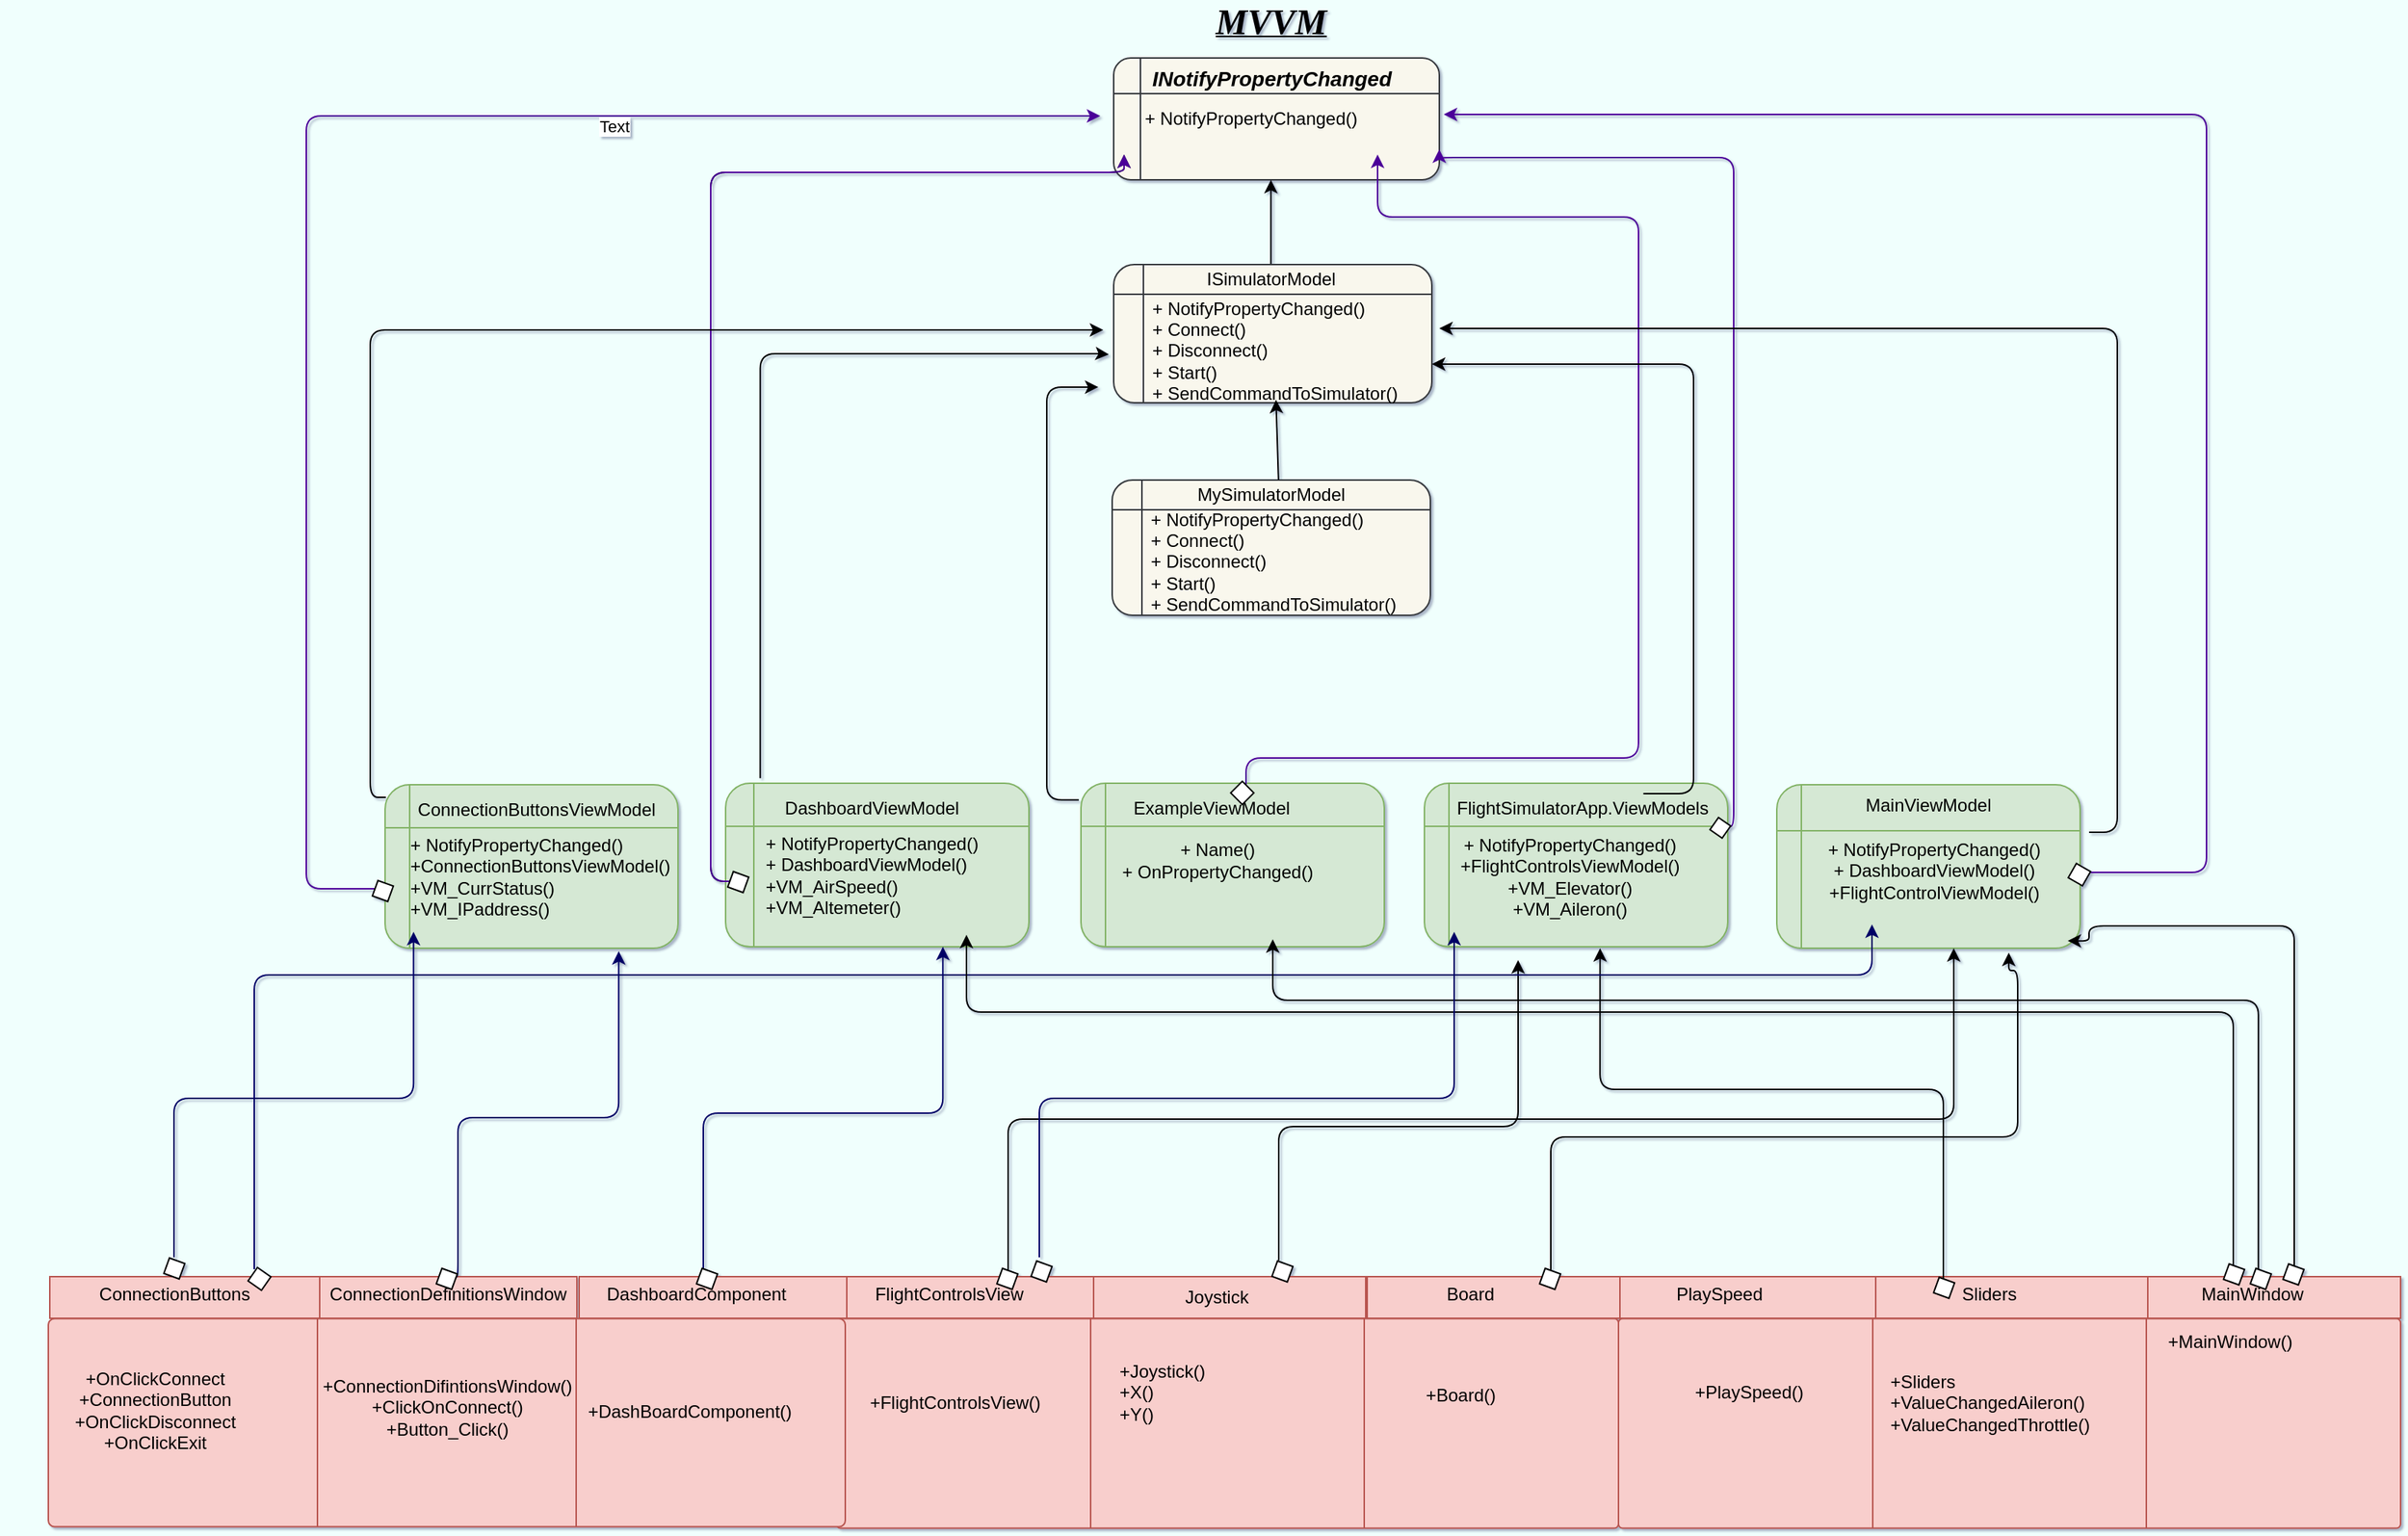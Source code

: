 <mxfile version="14.6.0" type="github"><diagram id="OzK7kCXKOXfntMJvkWZg" name="Page-1"><mxGraphModel dx="1955" dy="1008" grid="0" gridSize="10" guides="1" tooltips="1" connect="1" arrows="1" fold="1" page="1" pageScale="1" pageWidth="1654" pageHeight="1169" background="#F0FFFD" math="0" shadow="1"><root><mxCell id="0"/><mxCell id="1" parent="0"/><mxCell id="WmbeK4CtPqVoYz8nJGs1-4" value="" style="shape=internalStorage;whiteSpace=wrap;html=1;backgroundOutline=1;rounded=1;glass=0;dx=18;dy=24;arcSize=14;fillColor=#f9f7ed;strokeColor=#36393d;" parent="1" vertex="1"><mxGeometry x="775" y="42" width="219" height="82" as="geometry"/></mxCell><mxCell id="WmbeK4CtPqVoYz8nJGs1-5" value="&lt;font style=&quot;font-size: 14px&quot;&gt;&lt;b&gt;&lt;i&gt;INotifyPropertyChanged&lt;/i&gt;&lt;/b&gt;&lt;/font&gt;" style="text;html=1;strokeColor=none;fillColor=none;align=center;verticalAlign=middle;whiteSpace=wrap;rounded=0;glass=0;" parent="1" vertex="1"><mxGeometry x="812.5" y="42" width="137" height="27" as="geometry"/></mxCell><mxCell id="WmbeK4CtPqVoYz8nJGs1-6" value="+ NotifyPropertyChanged()" style="text;html=1;strokeColor=none;fillColor=none;align=center;verticalAlign=middle;whiteSpace=wrap;rounded=0;glass=0;" parent="1" vertex="1"><mxGeometry x="782" y="59" width="170.5" height="48" as="geometry"/></mxCell><mxCell id="WmbeK4CtPqVoYz8nJGs1-7" value="" style="endArrow=classic;html=1;" parent="1" edge="1"><mxGeometry width="50" height="50" relative="1" as="geometry"><mxPoint x="880.76" y="190" as="sourcePoint"/><mxPoint x="880.76" y="124" as="targetPoint"/></mxGeometry></mxCell><mxCell id="WmbeK4CtPqVoYz8nJGs1-8" value="" style="shape=internalStorage;whiteSpace=wrap;html=1;backgroundOutline=1;rounded=1;glass=0;fillColor=#f9f7ed;strokeColor=#36393d;" parent="1" vertex="1"><mxGeometry x="775" y="181" width="214" height="93" as="geometry"/></mxCell><mxCell id="WmbeK4CtPqVoYz8nJGs1-46" value="" style="shape=process;whiteSpace=wrap;html=1;backgroundOutline=1;rounded=1;glass=0;size=0.325;arcSize=2;fillColor=#f8cecc;strokeColor=#b85450;" parent="1" vertex="1"><mxGeometry x="588.5" y="890.25" width="526" height="141" as="geometry"/></mxCell><mxCell id="WmbeK4CtPqVoYz8nJGs1-48" value="" style="shape=process;whiteSpace=wrap;html=1;backgroundOutline=1;rounded=1;glass=0;size=0.337;arcSize=3;fillColor=#f8cecc;strokeColor=#b85450;" parent="1" vertex="1"><mxGeometry x="58.5" y="890.25" width="536" height="140" as="geometry"/></mxCell><mxCell id="WmbeK4CtPqVoYz8nJGs1-53" value="" style="shape=internalStorage;whiteSpace=wrap;html=1;backgroundOutline=1;rounded=1;glass=0;fillColor=#f9f7ed;strokeColor=#36393d;" parent="1" vertex="1"><mxGeometry x="774" y="326" width="214" height="91" as="geometry"/></mxCell><mxCell id="WmbeK4CtPqVoYz8nJGs1-54" value="" style="endArrow=classic;html=1;exitX=0.539;exitY=-0.005;exitDx=0;exitDy=0;exitPerimeter=0;" parent="1" edge="1" source="WmbeK4CtPqVoYz8nJGs1-67"><mxGeometry width="50" height="50" relative="1" as="geometry"><mxPoint x="884.16" y="338" as="sourcePoint"/><mxPoint x="884.16" y="272" as="targetPoint"/></mxGeometry></mxCell><mxCell id="WmbeK4CtPqVoYz8nJGs1-57" value="" style="rounded=0;whiteSpace=wrap;html=1;glass=0;fillColor=#f8cecc;strokeColor=#b85450;" parent="1" vertex="1"><mxGeometry x="415.5" y="862" width="180" height="28" as="geometry"/></mxCell><mxCell id="WmbeK4CtPqVoYz8nJGs1-58" value="" style="rounded=0;whiteSpace=wrap;html=1;glass=0;fillColor=#f8cecc;strokeColor=#b85450;" parent="1" vertex="1"><mxGeometry x="59.5" y="862" width="182" height="28" as="geometry"/></mxCell><mxCell id="WmbeK4CtPqVoYz8nJGs1-59" value="" style="rounded=0;whiteSpace=wrap;html=1;glass=0;fillColor=#f8cecc;strokeColor=#b85450;" parent="1" vertex="1"><mxGeometry x="241" y="862" width="173" height="28" as="geometry"/></mxCell><mxCell id="WmbeK4CtPqVoYz8nJGs1-60" value="" style="rounded=0;whiteSpace=wrap;html=1;glass=0;fillColor=#f8cecc;strokeColor=#b85450;" parent="1" vertex="1"><mxGeometry x="595.5" y="862" width="170" height="28" as="geometry"/></mxCell><mxCell id="WmbeK4CtPqVoYz8nJGs1-61" value="" style="rounded=0;whiteSpace=wrap;html=1;glass=0;fillColor=#f8cecc;strokeColor=#b85450;" parent="1" vertex="1"><mxGeometry x="761.5" y="862" width="183" height="28" as="geometry"/></mxCell><mxCell id="WmbeK4CtPqVoYz8nJGs1-62" value="" style="rounded=0;whiteSpace=wrap;html=1;glass=0;fillColor=#f8cecc;strokeColor=#b85450;" parent="1" vertex="1"><mxGeometry x="945.5" y="862" width="170" height="28" as="geometry"/></mxCell><mxCell id="WmbeK4CtPqVoYz8nJGs1-63" value="" style="shape=internalStorage;whiteSpace=wrap;html=1;backgroundOutline=1;rounded=1;glass=0;dx=6;dy=29;fillColor=#d5e8d4;strokeColor=#82b366;" parent="1" vertex="1"><mxGeometry x="285" y="531" width="197" height="110" as="geometry"/></mxCell><mxCell id="WmbeK4CtPqVoYz8nJGs1-64" value="" style="shape=internalStorage;whiteSpace=wrap;html=1;backgroundOutline=1;rounded=1;glass=0;dx=19;dy=29;fillColor=#d5e8d4;strokeColor=#82b366;" parent="1" vertex="1"><mxGeometry x="514" y="530" width="204" height="110" as="geometry"/></mxCell><mxCell id="WmbeK4CtPqVoYz8nJGs1-66" value="ISimulatorModel" style="text;html=1;strokeColor=none;fillColor=none;align=center;verticalAlign=middle;whiteSpace=wrap;rounded=0;glass=0;" parent="1" vertex="1"><mxGeometry x="798" y="181" width="166" height="20" as="geometry"/></mxCell><mxCell id="WmbeK4CtPqVoYz8nJGs1-67" value="MySimulatorModel" style="text;html=1;strokeColor=none;fillColor=none;align=center;verticalAlign=middle;whiteSpace=wrap;rounded=0;glass=0;" parent="1" vertex="1"><mxGeometry x="811.5" y="326" width="138" height="20" as="geometry"/></mxCell><mxCell id="WmbeK4CtPqVoYz8nJGs1-69" value="&lt;span style=&quot;text-align: center&quot;&gt;+ NotifyPropertyChanged()&lt;/span&gt;&lt;br&gt;+ Connect()&amp;nbsp;&lt;br&gt;+ Disconnect()&lt;br&gt;+ Start()&lt;br&gt;+ SendCommandToSimulator()" style="text;html=1;strokeColor=none;fillColor=none;align=left;verticalAlign=middle;whiteSpace=wrap;rounded=0;glass=0;" parent="1" vertex="1"><mxGeometry x="799" y="195" width="190" height="88.5" as="geometry"/></mxCell><mxCell id="WmbeK4CtPqVoYz8nJGs1-71" value="&lt;span style=&quot;text-align: center&quot;&gt;+ NotifyPropertyChanged()&lt;/span&gt;&lt;br&gt;+ Connect()&lt;br&gt;+ Disconnect()&lt;br&gt;+ Start()&lt;br&gt;+ SendCommandToSimulator()" style="text;html=1;strokeColor=none;fillColor=none;align=left;verticalAlign=middle;whiteSpace=wrap;rounded=0;glass=0;" parent="1" vertex="1"><mxGeometry x="798" y="335" width="206" height="91.5" as="geometry"/></mxCell><mxCell id="WmbeK4CtPqVoYz8nJGs1-72" value="" style="shape=internalStorage;whiteSpace=wrap;html=1;backgroundOutline=1;rounded=1;glass=0;dx=16;dy=29;fillColor=#d5e8d4;strokeColor=#82b366;" parent="1" vertex="1"><mxGeometry x="753" y="530" width="204" height="110" as="geometry"/></mxCell><mxCell id="WmbeK4CtPqVoYz8nJGs1-73" value="" style="shape=internalStorage;whiteSpace=wrap;html=1;backgroundOutline=1;rounded=1;glass=0;dx=9;dy=29;fillColor=#d5e8d4;strokeColor=#82b366;" parent="1" vertex="1"><mxGeometry x="984" y="530" width="204" height="110" as="geometry"/></mxCell><mxCell id="WmbeK4CtPqVoYz8nJGs1-74" value="" style="shape=internalStorage;whiteSpace=wrap;html=1;backgroundOutline=1;rounded=1;glass=0;dx=10;dy=31;fillColor=#d5e8d4;strokeColor=#82b366;" parent="1" vertex="1"><mxGeometry x="1221" y="531" width="204" height="110" as="geometry"/></mxCell><mxCell id="WmbeK4CtPqVoYz8nJGs1-75" value="ConnectionButtonsViewModel" style="text;html=1;strokeColor=none;fillColor=none;align=center;verticalAlign=middle;whiteSpace=wrap;rounded=0;glass=0;" parent="1" vertex="1"><mxGeometry x="275" y="538" width="224" height="20" as="geometry"/></mxCell><mxCell id="WmbeK4CtPqVoYz8nJGs1-76" value="DashboardViewModel" style="text;html=1;strokeColor=none;fillColor=none;align=center;verticalAlign=middle;whiteSpace=wrap;rounded=0;glass=0;" parent="1" vertex="1"><mxGeometry x="521" y="537" width="183" height="20" as="geometry"/></mxCell><mxCell id="WmbeK4CtPqVoYz8nJGs1-77" value="ExampleViewModel" style="text;html=1;strokeColor=none;fillColor=none;align=center;verticalAlign=middle;whiteSpace=wrap;rounded=0;glass=0;" parent="1" vertex="1"><mxGeometry x="757" y="537" width="168" height="20" as="geometry"/></mxCell><mxCell id="WmbeK4CtPqVoYz8nJGs1-78" value="FlightSimulatorApp.ViewModels" style="text;html=1;strokeColor=none;fillColor=none;align=center;verticalAlign=middle;whiteSpace=wrap;rounded=0;glass=0;" parent="1" vertex="1"><mxGeometry x="1009" y="537" width="163" height="20" as="geometry"/></mxCell><mxCell id="WmbeK4CtPqVoYz8nJGs1-79" value="MainViewModel" style="text;html=1;strokeColor=none;fillColor=none;align=center;verticalAlign=middle;whiteSpace=wrap;rounded=0;glass=0;" parent="1" vertex="1"><mxGeometry x="1260" y="535" width="126" height="20" as="geometry"/></mxCell><mxCell id="WmbeK4CtPqVoYz8nJGs1-80" value="+ NotifyPropertyChanged()&lt;br&gt;+ConnectionButtonsViewModel()&lt;br&gt;+VM_CurrStatus()&lt;br&gt;+VM_IPaddress()" style="text;html=1;strokeColor=none;fillColor=none;align=left;verticalAlign=middle;whiteSpace=wrap;rounded=0;glass=0;" parent="1" vertex="1"><mxGeometry x="300" y="553" width="179" height="80" as="geometry"/></mxCell><mxCell id="WmbeK4CtPqVoYz8nJGs1-81" value="&lt;span&gt;+ NotifyPropertyChanged()&lt;br&gt;&lt;/span&gt;+ DashboardViewModel()&lt;br&gt;&lt;span&gt;+VM_AirSpeed()&lt;br&gt;&lt;div&gt;&lt;span&gt;+VM_Altemeter()&lt;/span&gt;&lt;/div&gt;&lt;/span&gt;" style="text;html=1;strokeColor=none;fillColor=none;align=left;verticalAlign=middle;whiteSpace=wrap;rounded=0;glass=0;" parent="1" vertex="1"><mxGeometry x="538.5" y="553" width="155" height="77" as="geometry"/></mxCell><mxCell id="WmbeK4CtPqVoYz8nJGs1-82" value="+ Name()&lt;br&gt;+ OnPropertyChanged()" style="text;html=1;strokeColor=none;fillColor=none;align=center;verticalAlign=middle;whiteSpace=wrap;rounded=0;glass=0;" parent="1" vertex="1"><mxGeometry x="757" y="547" width="176" height="70" as="geometry"/></mxCell><mxCell id="WmbeK4CtPqVoYz8nJGs1-83" value="&lt;span style=&quot;text-align: left&quot;&gt;+ NotifyPropertyChanged()&lt;br&gt;&lt;/span&gt;+FlightControlsViewModel()&lt;br&gt;+VM_Elevator()&lt;br&gt;+VM_Aileron()" style="text;html=1;strokeColor=none;fillColor=none;align=center;verticalAlign=middle;whiteSpace=wrap;rounded=0;glass=0;" parent="1" vertex="1"><mxGeometry x="984" y="559" width="196" height="68" as="geometry"/></mxCell><mxCell id="WmbeK4CtPqVoYz8nJGs1-84" value="&lt;span style=&quot;text-align: left&quot;&gt;+ NotifyPropertyChanged()&lt;br&gt;+ DashboardViewModel()&lt;br&gt;+FlightControlViewModel()&lt;br&gt;&lt;/span&gt;" style="text;html=1;strokeColor=none;fillColor=none;align=center;verticalAlign=middle;whiteSpace=wrap;rounded=0;glass=0;" parent="1" vertex="1"><mxGeometry x="1243" y="553" width="168" height="72" as="geometry"/></mxCell><mxCell id="RUk002K17qzkggGKawHd-14" value="" style="shape=process;whiteSpace=wrap;html=1;backgroundOutline=1;rounded=1;glass=0;size=0.325;arcSize=2;fillColor=#f8cecc;strokeColor=#b85450;" vertex="1" parent="1"><mxGeometry x="1114.5" y="890.25" width="526" height="141" as="geometry"/></mxCell><mxCell id="RUk002K17qzkggGKawHd-15" value="" style="rounded=0;whiteSpace=wrap;html=1;glass=0;fillColor=#f8cecc;strokeColor=#b85450;" vertex="1" parent="1"><mxGeometry x="1115.5" y="862" width="172" height="28" as="geometry"/></mxCell><mxCell id="RUk002K17qzkggGKawHd-16" value="" style="rounded=0;whiteSpace=wrap;html=1;glass=0;fillColor=#f8cecc;strokeColor=#b85450;" vertex="1" parent="1"><mxGeometry x="1287.5" y="862" width="183" height="28" as="geometry"/></mxCell><mxCell id="RUk002K17qzkggGKawHd-17" value="" style="rounded=0;whiteSpace=wrap;html=1;glass=0;fillColor=#f8cecc;strokeColor=#b85450;" vertex="1" parent="1"><mxGeometry x="1470.5" y="862" width="170" height="28" as="geometry"/></mxCell><mxCell id="RUk002K17qzkggGKawHd-18" value="ConnectionButtons" style="text;html=1;strokeColor=none;fillColor=none;align=center;verticalAlign=middle;whiteSpace=wrap;rounded=0;" vertex="1" parent="1"><mxGeometry x="67" y="864" width="152.5" height="20" as="geometry"/></mxCell><mxCell id="RUk002K17qzkggGKawHd-19" value="ConnectionDefinitionsWindow" style="text;html=1;strokeColor=none;fillColor=none;align=center;verticalAlign=middle;whiteSpace=wrap;rounded=0;" vertex="1" parent="1"><mxGeometry x="235" y="864" width="185" height="20" as="geometry"/></mxCell><mxCell id="RUk002K17qzkggGKawHd-20" value="DashboardComponent" style="text;html=1;strokeColor=none;fillColor=none;align=center;verticalAlign=middle;whiteSpace=wrap;rounded=0;" vertex="1" parent="1"><mxGeometry x="406.75" y="864" width="175" height="20" as="geometry"/></mxCell><mxCell id="RUk002K17qzkggGKawHd-21" value="FlightControlsView" style="text;html=1;strokeColor=none;fillColor=none;align=center;verticalAlign=middle;whiteSpace=wrap;rounded=0;" vertex="1" parent="1"><mxGeometry x="588.25" y="864" width="153" height="20" as="geometry"/></mxCell><mxCell id="RUk002K17qzkggGKawHd-22" value="Joystick" style="text;html=1;strokeColor=none;fillColor=none;align=center;verticalAlign=middle;whiteSpace=wrap;rounded=0;" vertex="1" parent="1"><mxGeometry x="761.25" y="866" width="167" height="20" as="geometry"/></mxCell><mxCell id="RUk002K17qzkggGKawHd-23" value="Board" style="text;html=1;strokeColor=none;fillColor=none;align=center;verticalAlign=middle;whiteSpace=wrap;rounded=0;" vertex="1" parent="1"><mxGeometry x="944.75" y="864" width="140" height="20" as="geometry"/></mxCell><mxCell id="RUk002K17qzkggGKawHd-24" value="PlaySpeed" style="text;html=1;strokeColor=none;fillColor=none;align=center;verticalAlign=middle;whiteSpace=wrap;rounded=0;" vertex="1" parent="1"><mxGeometry x="1138.25" y="864" width="89" height="20" as="geometry"/></mxCell><mxCell id="RUk002K17qzkggGKawHd-25" value="Sliders" style="text;html=1;strokeColor=none;fillColor=none;align=center;verticalAlign=middle;whiteSpace=wrap;rounded=0;" vertex="1" parent="1"><mxGeometry x="1322.25" y="864" width="84" height="20" as="geometry"/></mxCell><mxCell id="RUk002K17qzkggGKawHd-26" value="MainWindow" style="text;html=1;strokeColor=none;fillColor=none;align=center;verticalAlign=middle;whiteSpace=wrap;rounded=0;" vertex="1" parent="1"><mxGeometry x="1486.25" y="864" width="110" height="20" as="geometry"/></mxCell><mxCell id="RUk002K17qzkggGKawHd-27" value="+OnClickConnect&lt;br&gt;+ConnectionButton&lt;br&gt;+OnClickDisconnect&lt;br&gt;+OnClickExit" style="text;html=1;strokeColor=none;fillColor=none;align=center;verticalAlign=middle;whiteSpace=wrap;rounded=0;" vertex="1" parent="1"><mxGeometry x="26" y="926.25" width="209" height="52" as="geometry"/></mxCell><mxCell id="RUk002K17qzkggGKawHd-28" value="+ConnectionDifintionsWindow()&lt;br&gt;+ClickOnConnect()&lt;br&gt;+Button_Click()&lt;br&gt;" style="text;html=1;strokeColor=none;fillColor=none;align=center;verticalAlign=middle;whiteSpace=wrap;rounded=0;" vertex="1" parent="1"><mxGeometry x="229.5" y="926.25" width="194" height="47.5" as="geometry"/></mxCell><mxCell id="RUk002K17qzkggGKawHd-29" value="+DashBoardComponent()" style="text;html=1;strokeColor=none;fillColor=none;align=center;verticalAlign=middle;whiteSpace=wrap;rounded=0;" vertex="1" parent="1"><mxGeometry x="381.5" y="926.25" width="216" height="53" as="geometry"/></mxCell><mxCell id="RUk002K17qzkggGKawHd-30" value="+FlightControlsView()&lt;br&gt;" style="text;html=1;strokeColor=none;fillColor=none;align=center;verticalAlign=middle;whiteSpace=wrap;rounded=0;" vertex="1" parent="1"><mxGeometry x="571.5" y="912.5" width="193" height="69" as="geometry"/></mxCell><mxCell id="RUk002K17qzkggGKawHd-31" value="+Joystick()&lt;br&gt;+X()&lt;br&gt;+Y()" style="text;html=1;strokeColor=none;fillColor=none;align=left;verticalAlign=middle;whiteSpace=wrap;rounded=0;" vertex="1" parent="1"><mxGeometry x="776.75" y="908.75" width="181" height="63" as="geometry"/></mxCell><mxCell id="RUk002K17qzkggGKawHd-32" value="+Board()" style="text;html=1;strokeColor=none;fillColor=none;align=center;verticalAlign=middle;whiteSpace=wrap;rounded=0;" vertex="1" parent="1"><mxGeometry x="917.5" y="921.25" width="181" height="41.5" as="geometry"/></mxCell><mxCell id="RUk002K17qzkggGKawHd-33" value="+PlaySpeed()" style="text;html=1;strokeColor=none;fillColor=none;align=center;verticalAlign=middle;whiteSpace=wrap;rounded=0;" vertex="1" parent="1"><mxGeometry x="1117.5" y="930.25" width="169" height="20" as="geometry"/></mxCell><mxCell id="RUk002K17qzkggGKawHd-34" value="&lt;div style=&quot;text-align: left&quot;&gt;&lt;span&gt;+Sliders&lt;/span&gt;&lt;/div&gt;&lt;div style=&quot;text-align: left&quot;&gt;&lt;span&gt;+ValueChangedAileron()&lt;/span&gt;&lt;/div&gt;&lt;div style=&quot;text-align: left&quot;&gt;&lt;span&gt;+ValueChangedThrottle()&lt;/span&gt;&lt;/div&gt;" style="text;html=1;strokeColor=none;fillColor=none;align=center;verticalAlign=middle;whiteSpace=wrap;rounded=0;" vertex="1" parent="1"><mxGeometry x="1289.5" y="889" width="149" height="116" as="geometry"/></mxCell><mxCell id="RUk002K17qzkggGKawHd-35" value="+MainWindow()" style="text;html=1;strokeColor=none;fillColor=none;align=center;verticalAlign=middle;whiteSpace=wrap;rounded=0;" vertex="1" parent="1"><mxGeometry x="1470.25" y="896" width="112" height="20" as="geometry"/></mxCell><mxCell id="RUk002K17qzkggGKawHd-36" value="&lt;b&gt;&lt;i&gt;&lt;u&gt;&lt;font style=&quot;font-size: 24px&quot; face=&quot;Garamond&quot;&gt;MVVM&lt;/font&gt;&lt;/u&gt;&lt;/i&gt;&lt;/b&gt;" style="text;html=1;strokeColor=none;fillColor=none;align=center;verticalAlign=middle;whiteSpace=wrap;rounded=0;" vertex="1" parent="1"><mxGeometry x="787.5" y="8" width="186" height="20" as="geometry"/></mxCell><mxCell id="RUk002K17qzkggGKawHd-42" value="" style="edgeStyle=segmentEdgeStyle;endArrow=classic;html=1;strokeColor=#4C0099;" edge="1" parent="1"><mxGeometry width="50" height="50" relative="1" as="geometry"><mxPoint x="284" y="601" as="sourcePoint"/><mxPoint x="766" y="81" as="targetPoint"/><Array as="points"><mxPoint x="232" y="601"/><mxPoint x="232" y="81"/></Array></mxGeometry></mxCell><mxCell id="RUk002K17qzkggGKawHd-75" value="Text" style="edgeLabel;html=1;align=center;verticalAlign=middle;resizable=0;points=[];" vertex="1" connectable="0" parent="RUk002K17qzkggGKawHd-42"><mxGeometry x="0.407" y="-7" relative="1" as="geometry"><mxPoint x="1" as="offset"/></mxGeometry></mxCell><mxCell id="RUk002K17qzkggGKawHd-44" value="" style="edgeStyle=segmentEdgeStyle;endArrow=classic;html=1;entryX=0;entryY=1;entryDx=0;entryDy=0;" edge="1" parent="1" target="WmbeK4CtPqVoYz8nJGs1-6"><mxGeometry width="50" height="50" relative="1" as="geometry"><mxPoint x="522" y="596" as="sourcePoint"/><mxPoint x="723" y="119" as="targetPoint"/><Array as="points"><mxPoint x="504" y="596"/><mxPoint x="504" y="119"/><mxPoint x="782" y="119"/></Array></mxGeometry></mxCell><mxCell id="RUk002K17qzkggGKawHd-47" value="" style="edgeStyle=segmentEdgeStyle;endArrow=classic;html=1;entryX=0;entryY=1;entryDx=0;entryDy=0;strokeColor=#4C0099;" edge="1" parent="1" target="WmbeK4CtPqVoYz8nJGs1-6"><mxGeometry width="50" height="50" relative="1" as="geometry"><mxPoint x="522" y="596" as="sourcePoint"/><mxPoint x="782" y="107.0" as="targetPoint"/><Array as="points"><mxPoint x="504" y="596"/><mxPoint x="504" y="119"/><mxPoint x="782" y="119"/></Array></mxGeometry></mxCell><mxCell id="RUk002K17qzkggGKawHd-49" value="" style="edgeStyle=segmentEdgeStyle;endArrow=classic;html=1;strokeColor=#4C0099;" edge="1" parent="1"><mxGeometry width="50" height="50" relative="1" as="geometry"><mxPoint x="1430" y="590" as="sourcePoint"/><mxPoint x="997" y="80" as="targetPoint"/><Array as="points"><mxPoint x="1510" y="590"/><mxPoint x="1510" y="80"/></Array></mxGeometry></mxCell><mxCell id="RUk002K17qzkggGKawHd-50" value="" style="edgeStyle=segmentEdgeStyle;endArrow=classic;html=1;entryX=1;entryY=0.75;entryDx=0;entryDy=0;strokeColor=#4C0099;" edge="1" parent="1" source="WmbeK4CtPqVoYz8nJGs1-73" target="WmbeK4CtPqVoYz8nJGs1-4"><mxGeometry width="50" height="50" relative="1" as="geometry"><mxPoint x="1229" y="477" as="sourcePoint"/><mxPoint x="961" y="285" as="targetPoint"/><Array as="points"><mxPoint x="1192" y="559"/><mxPoint x="1192" y="109"/><mxPoint x="994" y="109"/></Array></mxGeometry></mxCell><mxCell id="RUk002K17qzkggGKawHd-51" value="" style="edgeStyle=segmentEdgeStyle;endArrow=classic;html=1;entryX=1;entryY=1;entryDx=0;entryDy=0;strokeColor=#4C0099;" edge="1" parent="1" target="WmbeK4CtPqVoYz8nJGs1-6"><mxGeometry width="50" height="50" relative="1" as="geometry"><mxPoint x="864" y="535" as="sourcePoint"/><mxPoint x="914" y="485" as="targetPoint"/><Array as="points"><mxPoint x="864" y="513"/><mxPoint x="1128" y="513"/><mxPoint x="1128" y="149"/><mxPoint x="953" y="149"/></Array></mxGeometry></mxCell><mxCell id="RUk002K17qzkggGKawHd-52" value="" style="edgeStyle=segmentEdgeStyle;endArrow=classic;html=1;exitX=0.047;exitY=0.077;exitDx=0;exitDy=0;exitPerimeter=0;" edge="1" parent="1" source="WmbeK4CtPqVoYz8nJGs1-75"><mxGeometry width="50" height="50" relative="1" as="geometry"><mxPoint x="861" y="470" as="sourcePoint"/><mxPoint x="768" y="225" as="targetPoint"/><Array as="points"><mxPoint x="275" y="539"/><mxPoint x="275" y="225"/></Array></mxGeometry></mxCell><mxCell id="RUk002K17qzkggGKawHd-53" value="" style="edgeStyle=segmentEdgeStyle;endArrow=classic;html=1;exitX=0.089;exitY=-0.517;exitDx=0;exitDy=0;exitPerimeter=0;entryX=-0.015;entryY=0.651;entryDx=0;entryDy=0;entryPerimeter=0;" edge="1" parent="1" source="WmbeK4CtPqVoYz8nJGs1-76" target="WmbeK4CtPqVoYz8nJGs1-8"><mxGeometry width="50" height="50" relative="1" as="geometry"><mxPoint x="536.5" y="454" as="sourcePoint"/><mxPoint x="765" y="256" as="targetPoint"/><Array as="points"><mxPoint x="537" y="241"/><mxPoint x="765" y="241"/></Array></mxGeometry></mxCell><mxCell id="RUk002K17qzkggGKawHd-54" value="" style="edgeStyle=segmentEdgeStyle;endArrow=classic;html=1;" edge="1" parent="1"><mxGeometry width="50" height="50" relative="1" as="geometry"><mxPoint x="1431" y="563" as="sourcePoint"/><mxPoint x="994" y="224" as="targetPoint"/><Array as="points"><mxPoint x="1450" y="563"/><mxPoint x="1450" y="224"/><mxPoint x="1006" y="224"/></Array></mxGeometry></mxCell><mxCell id="RUk002K17qzkggGKawHd-55" value="" style="edgeStyle=segmentEdgeStyle;endArrow=classic;html=1;exitX=0.75;exitY=0;exitDx=0;exitDy=0;" edge="1" parent="1" source="WmbeK4CtPqVoYz8nJGs1-78"><mxGeometry width="50" height="50" relative="1" as="geometry"><mxPoint x="1249" y="371" as="sourcePoint"/><mxPoint x="989" y="248" as="targetPoint"/><Array as="points"><mxPoint x="1165" y="537"/><mxPoint x="1165" y="248"/></Array></mxGeometry></mxCell><mxCell id="RUk002K17qzkggGKawHd-56" value="" style="edgeStyle=segmentEdgeStyle;endArrow=classic;html=1;entryX=-0.048;entryY=0.887;entryDx=0;entryDy=0;entryPerimeter=0;exitX=-0.007;exitY=0.102;exitDx=0;exitDy=0;exitPerimeter=0;" edge="1" parent="1" source="WmbeK4CtPqVoYz8nJGs1-72" target="WmbeK4CtPqVoYz8nJGs1-8"><mxGeometry width="50" height="50" relative="1" as="geometry"><mxPoint x="774" y="524" as="sourcePoint"/><mxPoint x="731" y="263" as="targetPoint"/><Array as="points"><mxPoint x="730" y="541"/><mxPoint x="730" y="264"/></Array></mxGeometry></mxCell><mxCell id="RUk002K17qzkggGKawHd-57" value="" style="whiteSpace=wrap;html=1;aspect=fixed;rotation=20;" vertex="1" parent="1"><mxGeometry x="278" y="597" width="11" height="11" as="geometry"/></mxCell><mxCell id="RUk002K17qzkggGKawHd-58" value="" style="whiteSpace=wrap;html=1;aspect=fixed;rotation=20;" vertex="1" parent="1"><mxGeometry x="517" y="591" width="11" height="11" as="geometry"/></mxCell><mxCell id="RUk002K17qzkggGKawHd-64" value="" style="whiteSpace=wrap;html=1;aspect=fixed;rotation=45;" vertex="1" parent="1"><mxGeometry x="856" y="531" width="11" height="11" as="geometry"/></mxCell><mxCell id="RUk002K17qzkggGKawHd-65" value="" style="whiteSpace=wrap;html=1;aspect=fixed;rotation=35;" vertex="1" parent="1"><mxGeometry x="1178" y="555" width="10" height="10" as="geometry"/></mxCell><mxCell id="RUk002K17qzkggGKawHd-66" value="" style="whiteSpace=wrap;html=1;aspect=fixed;rotation=30;" vertex="1" parent="1"><mxGeometry x="1419" y="586" width="11" height="11" as="geometry"/></mxCell><mxCell id="RUk002K17qzkggGKawHd-73" value="" style="edgeStyle=segmentEdgeStyle;endArrow=classic;html=1;entryX=0.959;entryY=0.955;entryDx=0;entryDy=0;entryPerimeter=0;" edge="1" parent="1" target="WmbeK4CtPqVoYz8nJGs1-74"><mxGeometry width="50" height="50" relative="1" as="geometry"><mxPoint x="1569" y="856" as="sourcePoint"/><mxPoint x="1434" y="626" as="targetPoint"/><Array as="points"><mxPoint x="1569" y="626"/><mxPoint x="1431" y="626"/><mxPoint x="1431" y="636"/></Array></mxGeometry></mxCell><mxCell id="RUk002K17qzkggGKawHd-74" value="" style="edgeStyle=segmentEdgeStyle;endArrow=classic;html=1;exitX=0.75;exitY=0;exitDx=0;exitDy=0;entryX=0.573;entryY=1;entryDx=0;entryDy=0;entryPerimeter=0;" edge="1" parent="1"><mxGeometry width="50" height="50" relative="1" as="geometry"><mxPoint x="1333" y="864" as="sourcePoint"/><mxPoint x="1102.142" y="641" as="targetPoint"/><Array as="points"><mxPoint x="1333.25" y="736"/><mxPoint x="1102.25" y="736"/></Array></mxGeometry></mxCell><mxCell id="RUk002K17qzkggGKawHd-76" value="" style="edgeStyle=segmentEdgeStyle;endArrow=classic;html=1;" edge="1" parent="1"><mxGeometry width="50" height="50" relative="1" as="geometry"><mxPoint x="886" y="851" as="sourcePoint"/><mxPoint x="1047" y="649" as="targetPoint"/><Array as="points"><mxPoint x="886" y="761"/><mxPoint x="1047" y="761"/><mxPoint x="1047" y="666"/></Array></mxGeometry></mxCell><mxCell id="RUk002K17qzkggGKawHd-77" value="" style="edgeStyle=segmentEdgeStyle;endArrow=classic;html=1;strokeColor=#000066;" edge="1" parent="1"><mxGeometry width="50" height="50" relative="1" as="geometry"><mxPoint x="143" y="849" as="sourcePoint"/><mxPoint x="304.14" y="630" as="targetPoint"/><Array as="points"><mxPoint x="143.14" y="742"/><mxPoint x="304.14" y="742"/><mxPoint x="304.14" y="647"/></Array></mxGeometry></mxCell><mxCell id="RUk002K17qzkggGKawHd-78" value="" style="whiteSpace=wrap;html=1;aspect=fixed;rotation=20;" vertex="1" parent="1"><mxGeometry x="137.749" y="850.999" width="11" height="11" as="geometry"/></mxCell><mxCell id="RUk002K17qzkggGKawHd-81" value="" style="edgeStyle=segmentEdgeStyle;endArrow=classic;html=1;strokeColor=#000066;" edge="1" parent="1"><mxGeometry width="50" height="50" relative="1" as="geometry"><mxPoint x="499" y="859" as="sourcePoint"/><mxPoint x="660.14" y="640" as="targetPoint"/><Array as="points"><mxPoint x="499.14" y="752"/><mxPoint x="660.14" y="752"/><mxPoint x="660.14" y="657"/></Array></mxGeometry></mxCell><mxCell id="RUk002K17qzkggGKawHd-82" value="" style="whiteSpace=wrap;html=1;aspect=fixed;rotation=20;" vertex="1" parent="1"><mxGeometry x="495.999" y="857.999" width="11" height="11" as="geometry"/></mxCell><mxCell id="RUk002K17qzkggGKawHd-83" value="" style="edgeStyle=segmentEdgeStyle;endArrow=classic;html=1;strokeColor=#000066;entryX=0.25;entryY=1;entryDx=0;entryDy=0;" edge="1" parent="1" target="WmbeK4CtPqVoYz8nJGs1-84"><mxGeometry width="50" height="50" relative="1" as="geometry"><mxPoint x="197" y="857" as="sourcePoint"/><mxPoint x="1271" y="647" as="targetPoint"/><Array as="points"><mxPoint x="197" y="659"/><mxPoint x="1285" y="659"/></Array></mxGeometry></mxCell><mxCell id="RUk002K17qzkggGKawHd-84" value="" style="whiteSpace=wrap;html=1;aspect=fixed;rotation=35;" vertex="1" parent="1"><mxGeometry x="194.999" y="857.999" width="11" height="11" as="geometry"/></mxCell><mxCell id="RUk002K17qzkggGKawHd-86" value="" style="edgeStyle=segmentEdgeStyle;endArrow=classic;html=1;exitX=0.75;exitY=0;exitDx=0;exitDy=0;" edge="1" parent="1"><mxGeometry width="50" height="50" relative="1" as="geometry"><mxPoint x="1544.86" y="858" as="sourcePoint"/><mxPoint x="882" y="635" as="targetPoint"/><Array as="points"><mxPoint x="1545" y="676"/><mxPoint x="882" y="676"/></Array></mxGeometry></mxCell><mxCell id="RUk002K17qzkggGKawHd-87" value="" style="edgeStyle=segmentEdgeStyle;endArrow=classic;html=1;" edge="1" parent="1"><mxGeometry width="50" height="50" relative="1" as="geometry"><mxPoint x="1528" y="854" as="sourcePoint"/><mxPoint x="676" y="632" as="targetPoint"/><Array as="points"><mxPoint x="1528" y="684"/><mxPoint x="676" y="684"/><mxPoint x="676" y="643"/></Array></mxGeometry></mxCell><mxCell id="RUk002K17qzkggGKawHd-88" value="" style="whiteSpace=wrap;html=1;aspect=fixed;rotation=20;" vertex="1" parent="1"><mxGeometry x="1540.999" y="857.999" width="11" height="11" as="geometry"/></mxCell><mxCell id="RUk002K17qzkggGKawHd-89" value="" style="whiteSpace=wrap;html=1;aspect=fixed;rotation=20;" vertex="1" parent="1"><mxGeometry x="1522.999" y="854.999" width="11" height="11" as="geometry"/></mxCell><mxCell id="RUk002K17qzkggGKawHd-90" value="" style="whiteSpace=wrap;html=1;aspect=fixed;rotation=20;" vertex="1" parent="1"><mxGeometry x="1562.999" y="854.999" width="11" height="11" as="geometry"/></mxCell><mxCell id="RUk002K17qzkggGKawHd-91" value="" style="whiteSpace=wrap;html=1;aspect=fixed;rotation=20;" vertex="1" parent="1"><mxGeometry x="1327.999" y="863.999" width="11" height="11" as="geometry"/></mxCell><mxCell id="RUk002K17qzkggGKawHd-92" value="" style="whiteSpace=wrap;html=1;aspect=fixed;rotation=20;" vertex="1" parent="1"><mxGeometry x="882.999" y="852.999" width="11" height="11" as="geometry"/></mxCell><mxCell id="RUk002K17qzkggGKawHd-93" value="" style="edgeStyle=segmentEdgeStyle;endArrow=classic;html=1;" edge="1" parent="1"><mxGeometry width="50" height="50" relative="1" as="geometry"><mxPoint x="1069" y="858" as="sourcePoint"/><mxPoint x="1377" y="644" as="targetPoint"/><Array as="points"><mxPoint x="1069" y="768"/><mxPoint x="1383" y="768"/><mxPoint x="1383" y="656"/></Array></mxGeometry></mxCell><mxCell id="RUk002K17qzkggGKawHd-94" value="" style="whiteSpace=wrap;html=1;aspect=fixed;rotation=20;" vertex="1" parent="1"><mxGeometry x="1062.999" y="857.999" width="11" height="11" as="geometry"/></mxCell><mxCell id="RUk002K17qzkggGKawHd-95" value="" style="edgeStyle=segmentEdgeStyle;endArrow=classic;html=1;" edge="1" parent="1" target="WmbeK4CtPqVoYz8nJGs1-74"><mxGeometry width="50" height="50" relative="1" as="geometry"><mxPoint x="704" y="858" as="sourcePoint"/><mxPoint x="1012" y="644" as="targetPoint"/><Array as="points"><mxPoint x="704" y="756"/><mxPoint x="1340" y="756"/></Array></mxGeometry></mxCell><mxCell id="RUk002K17qzkggGKawHd-96" value="" style="whiteSpace=wrap;html=1;aspect=fixed;rotation=20;" vertex="1" parent="1"><mxGeometry x="697.999" y="857.999" width="11" height="11" as="geometry"/></mxCell><mxCell id="RUk002K17qzkggGKawHd-97" value="" style="edgeStyle=segmentEdgeStyle;endArrow=classic;html=1;strokeColor=#000066;" edge="1" parent="1"><mxGeometry width="50" height="50" relative="1" as="geometry"><mxPoint x="725" y="849" as="sourcePoint"/><mxPoint x="1004.0" y="630" as="targetPoint"/><Array as="points"><mxPoint x="725" y="849"/><mxPoint x="725" y="742"/><mxPoint x="1004" y="742"/></Array></mxGeometry></mxCell><mxCell id="RUk002K17qzkggGKawHd-98" value="" style="whiteSpace=wrap;html=1;aspect=fixed;rotation=20;" vertex="1" parent="1"><mxGeometry x="720.999" y="852.999" width="11" height="11" as="geometry"/></mxCell><mxCell id="RUk002K17qzkggGKawHd-99" value="" style="edgeStyle=segmentEdgeStyle;endArrow=classic;html=1;strokeColor=#000066;exitX=0.526;exitY=-0.097;exitDx=0;exitDy=0;exitPerimeter=0;" edge="1" parent="1" source="RUk002K17qzkggGKawHd-19"><mxGeometry width="50" height="50" relative="1" as="geometry"><mxPoint x="281" y="862" as="sourcePoint"/><mxPoint x="442.14" y="643" as="targetPoint"/><Array as="points"><mxPoint x="334" y="862"/><mxPoint x="334" y="755"/><mxPoint x="442" y="755"/></Array></mxGeometry></mxCell><mxCell id="RUk002K17qzkggGKawHd-100" value="" style="whiteSpace=wrap;html=1;aspect=fixed;rotation=20;" vertex="1" parent="1"><mxGeometry x="320.999" y="857.999" width="11" height="11" as="geometry"/></mxCell></root></mxGraphModel></diagram></mxfile>